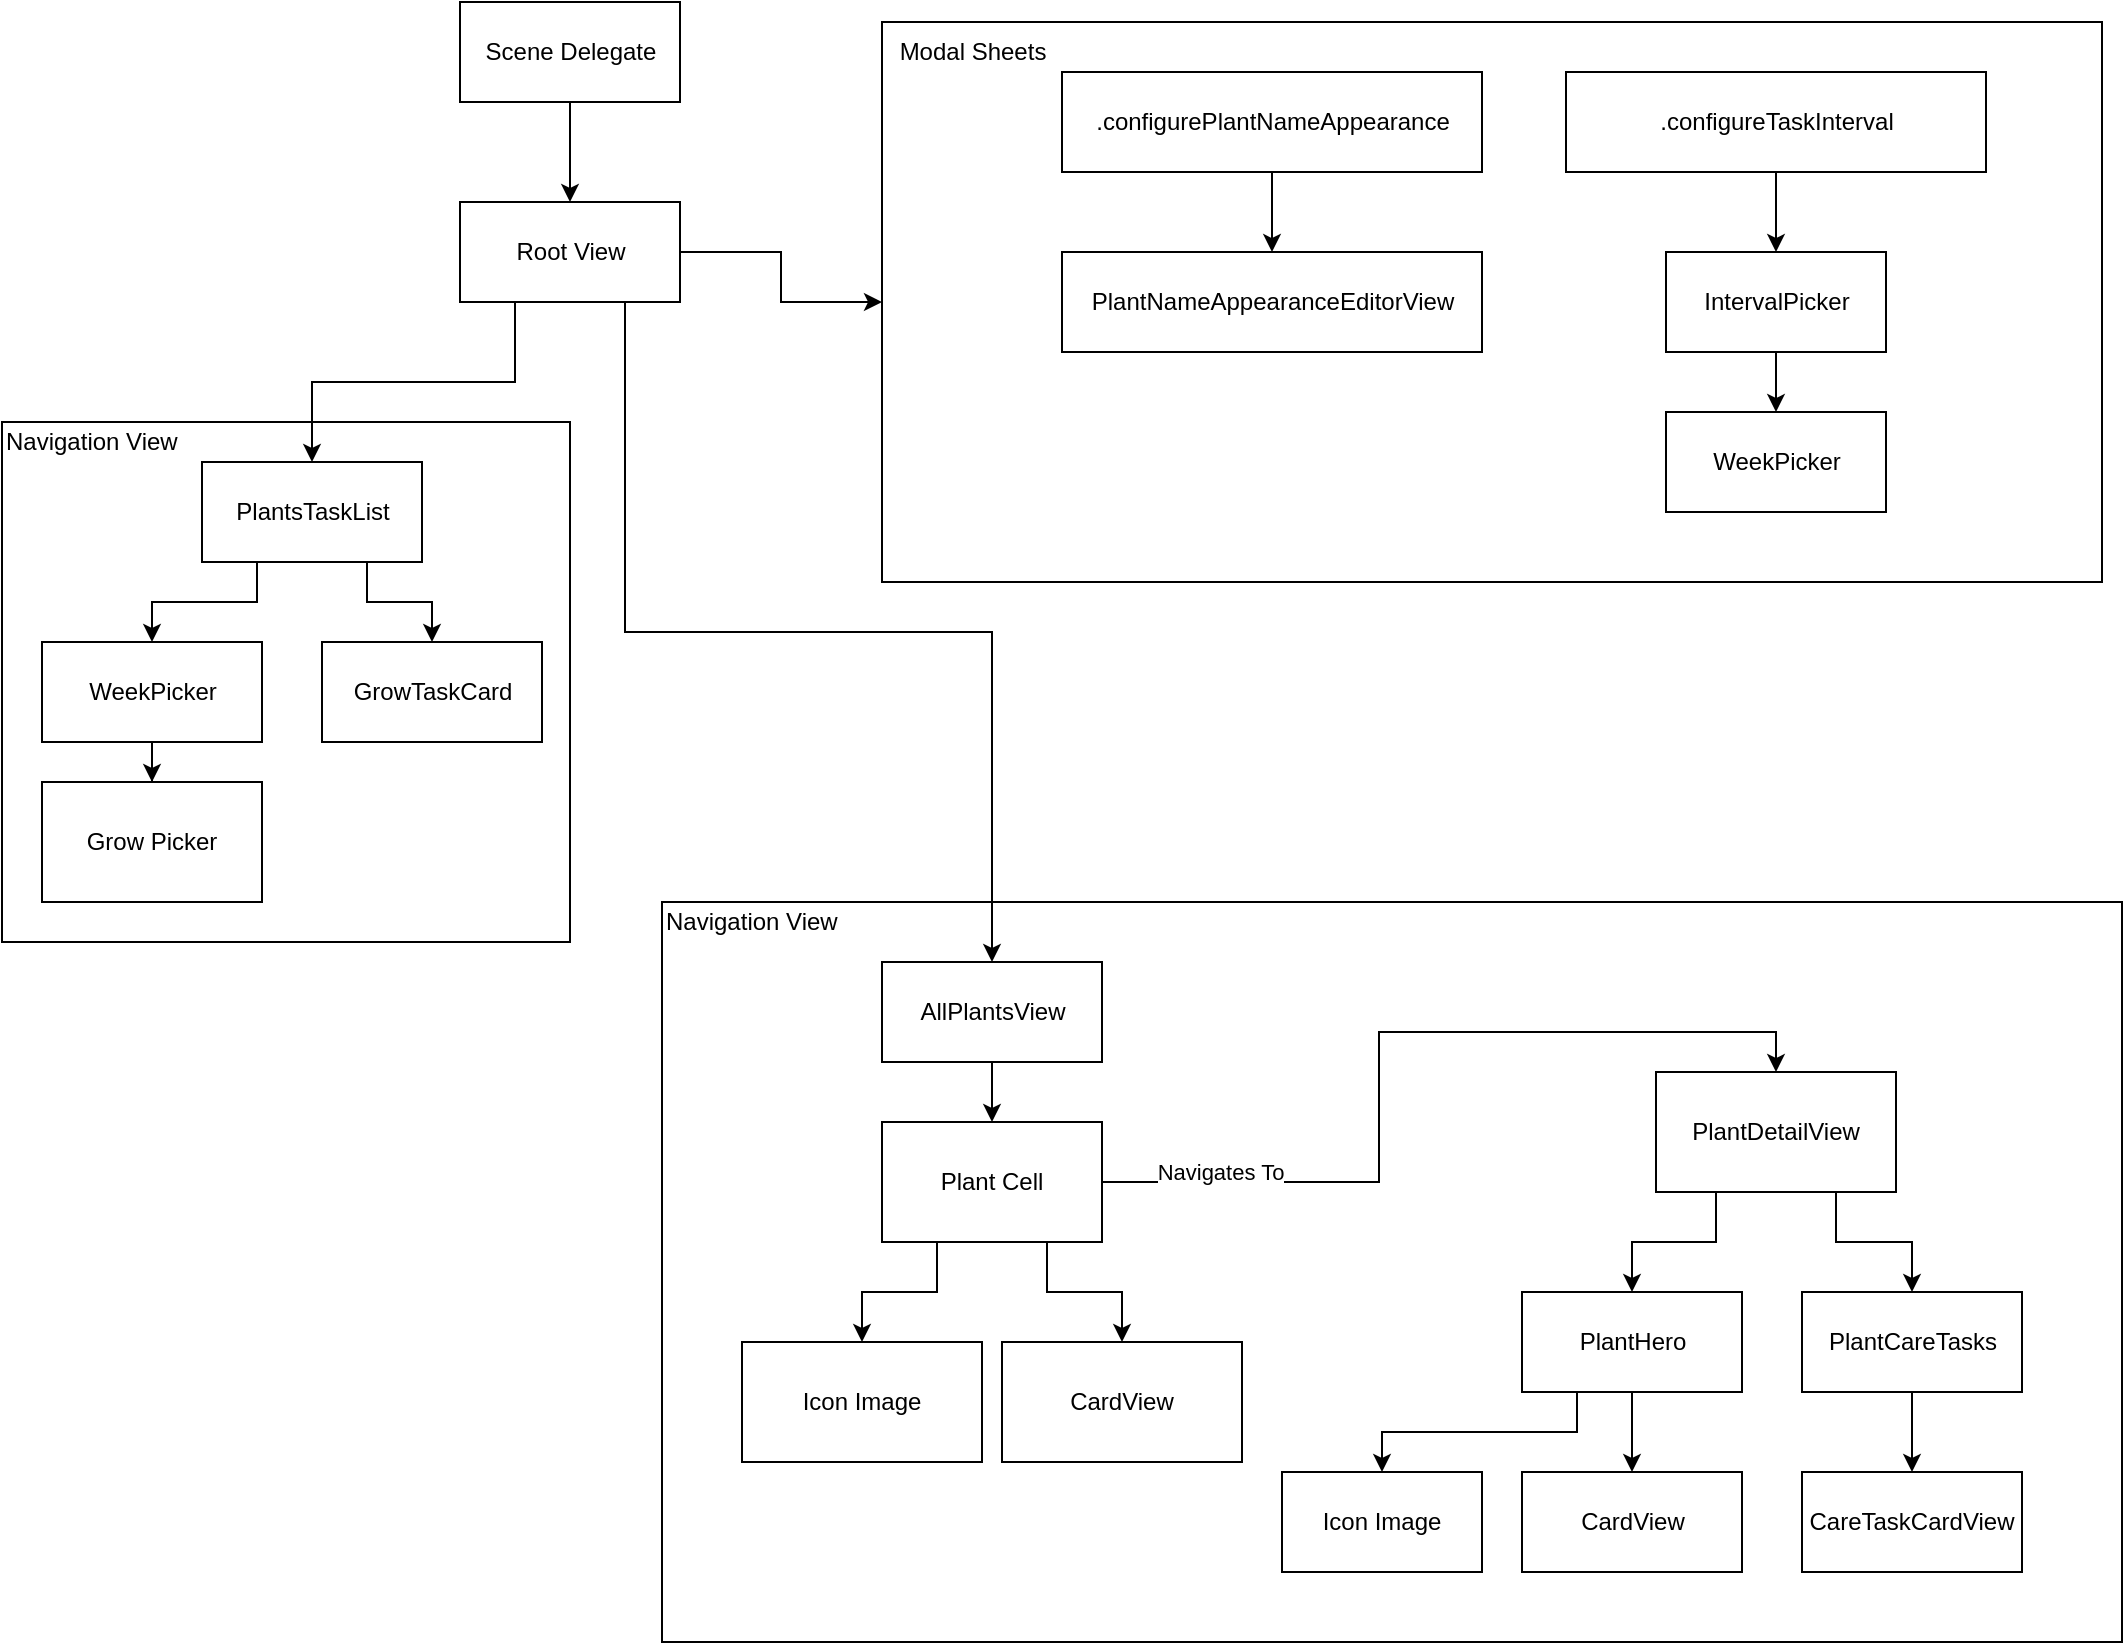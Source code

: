 <mxfile version="13.7.9" type="device"><diagram id="C5RBs43oDa-KdzZeNtuy" name="Page-1"><mxGraphModel dx="4209" dy="1731" grid="1" gridSize="10" guides="1" tooltips="1" connect="1" arrows="1" fold="1" page="1" pageScale="1" pageWidth="1100" pageHeight="850" math="0" shadow="0"><root><mxCell id="WIyWlLk6GJQsqaUBKTNV-0"/><mxCell id="WIyWlLk6GJQsqaUBKTNV-1" parent="WIyWlLk6GJQsqaUBKTNV-0"/><mxCell id="fs1BB6at3COdLmyFDDcv-45" value="" style="rounded=0;whiteSpace=wrap;html=1;" vertex="1" parent="WIyWlLk6GJQsqaUBKTNV-1"><mxGeometry x="460" y="20" width="610" height="280" as="geometry"/></mxCell><mxCell id="fs1BB6at3COdLmyFDDcv-14" value="" style="rounded=0;whiteSpace=wrap;html=1;" vertex="1" parent="WIyWlLk6GJQsqaUBKTNV-1"><mxGeometry x="350" y="460" width="730" height="370" as="geometry"/></mxCell><mxCell id="fs1BB6at3COdLmyFDDcv-13" value="" style="rounded=0;whiteSpace=wrap;html=1;" vertex="1" parent="WIyWlLk6GJQsqaUBKTNV-1"><mxGeometry x="20" y="220" width="284" height="260" as="geometry"/></mxCell><mxCell id="fs1BB6at3COdLmyFDDcv-2" style="edgeStyle=orthogonalEdgeStyle;rounded=0;orthogonalLoop=1;jettySize=auto;html=1;exitX=0.5;exitY=1;exitDx=0;exitDy=0;entryX=0.5;entryY=0;entryDx=0;entryDy=0;" edge="1" parent="WIyWlLk6GJQsqaUBKTNV-1" source="fs1BB6at3COdLmyFDDcv-0" target="fs1BB6at3COdLmyFDDcv-1"><mxGeometry relative="1" as="geometry"/></mxCell><mxCell id="fs1BB6at3COdLmyFDDcv-0" value="Scene Delegate" style="html=1;" vertex="1" parent="WIyWlLk6GJQsqaUBKTNV-1"><mxGeometry x="249" y="10" width="110" height="50" as="geometry"/></mxCell><mxCell id="fs1BB6at3COdLmyFDDcv-4" style="edgeStyle=orthogonalEdgeStyle;rounded=0;orthogonalLoop=1;jettySize=auto;html=1;exitX=0.25;exitY=1;exitDx=0;exitDy=0;entryX=0.5;entryY=0;entryDx=0;entryDy=0;" edge="1" parent="WIyWlLk6GJQsqaUBKTNV-1" source="fs1BB6at3COdLmyFDDcv-1" target="fs1BB6at3COdLmyFDDcv-3"><mxGeometry relative="1" as="geometry"/></mxCell><mxCell id="fs1BB6at3COdLmyFDDcv-27" style="edgeStyle=orthogonalEdgeStyle;rounded=0;orthogonalLoop=1;jettySize=auto;html=1;exitX=0.75;exitY=1;exitDx=0;exitDy=0;entryX=0.5;entryY=0;entryDx=0;entryDy=0;" edge="1" parent="WIyWlLk6GJQsqaUBKTNV-1" source="fs1BB6at3COdLmyFDDcv-1" target="fs1BB6at3COdLmyFDDcv-5"><mxGeometry relative="1" as="geometry"/></mxCell><mxCell id="fs1BB6at3COdLmyFDDcv-47" style="edgeStyle=orthogonalEdgeStyle;rounded=0;orthogonalLoop=1;jettySize=auto;html=1;exitX=1;exitY=0.5;exitDx=0;exitDy=0;entryX=0;entryY=0.5;entryDx=0;entryDy=0;" edge="1" parent="WIyWlLk6GJQsqaUBKTNV-1" source="fs1BB6at3COdLmyFDDcv-1" target="fs1BB6at3COdLmyFDDcv-45"><mxGeometry relative="1" as="geometry"/></mxCell><mxCell id="fs1BB6at3COdLmyFDDcv-1" value="Root View" style="html=1;" vertex="1" parent="WIyWlLk6GJQsqaUBKTNV-1"><mxGeometry x="249" y="110" width="110" height="50" as="geometry"/></mxCell><mxCell id="fs1BB6at3COdLmyFDDcv-10" style="edgeStyle=orthogonalEdgeStyle;rounded=0;orthogonalLoop=1;jettySize=auto;html=1;exitX=0.25;exitY=1;exitDx=0;exitDy=0;entryX=0.5;entryY=0;entryDx=0;entryDy=0;" edge="1" parent="WIyWlLk6GJQsqaUBKTNV-1" source="fs1BB6at3COdLmyFDDcv-3" target="fs1BB6at3COdLmyFDDcv-9"><mxGeometry relative="1" as="geometry"/></mxCell><mxCell id="fs1BB6at3COdLmyFDDcv-12" style="edgeStyle=orthogonalEdgeStyle;rounded=0;orthogonalLoop=1;jettySize=auto;html=1;exitX=0.75;exitY=1;exitDx=0;exitDy=0;entryX=0.5;entryY=0;entryDx=0;entryDy=0;" edge="1" parent="WIyWlLk6GJQsqaUBKTNV-1" source="fs1BB6at3COdLmyFDDcv-3" target="fs1BB6at3COdLmyFDDcv-11"><mxGeometry relative="1" as="geometry"/></mxCell><mxCell id="fs1BB6at3COdLmyFDDcv-3" value="PlantsTaskList" style="html=1;" vertex="1" parent="WIyWlLk6GJQsqaUBKTNV-1"><mxGeometry x="120" y="240" width="110" height="50" as="geometry"/></mxCell><mxCell id="fs1BB6at3COdLmyFDDcv-26" style="edgeStyle=orthogonalEdgeStyle;rounded=0;orthogonalLoop=1;jettySize=auto;html=1;exitX=0.5;exitY=1;exitDx=0;exitDy=0;" edge="1" parent="WIyWlLk6GJQsqaUBKTNV-1" source="fs1BB6at3COdLmyFDDcv-5" target="fs1BB6at3COdLmyFDDcv-25"><mxGeometry relative="1" as="geometry"/></mxCell><mxCell id="fs1BB6at3COdLmyFDDcv-5" value="AllPlantsView" style="html=1;" vertex="1" parent="WIyWlLk6GJQsqaUBKTNV-1"><mxGeometry x="460" y="490" width="110" height="50" as="geometry"/></mxCell><mxCell id="fs1BB6at3COdLmyFDDcv-24" style="edgeStyle=orthogonalEdgeStyle;rounded=0;orthogonalLoop=1;jettySize=auto;html=1;exitX=0.5;exitY=1;exitDx=0;exitDy=0;" edge="1" parent="WIyWlLk6GJQsqaUBKTNV-1" source="fs1BB6at3COdLmyFDDcv-9" target="fs1BB6at3COdLmyFDDcv-23"><mxGeometry relative="1" as="geometry"/></mxCell><mxCell id="fs1BB6at3COdLmyFDDcv-9" value="WeekPicker" style="html=1;" vertex="1" parent="WIyWlLk6GJQsqaUBKTNV-1"><mxGeometry x="40" y="330" width="110" height="50" as="geometry"/></mxCell><mxCell id="fs1BB6at3COdLmyFDDcv-11" value="GrowTaskCard" style="html=1;" vertex="1" parent="WIyWlLk6GJQsqaUBKTNV-1"><mxGeometry x="180" y="330" width="110" height="50" as="geometry"/></mxCell><mxCell id="fs1BB6at3COdLmyFDDcv-15" value="Navigation View" style="text;html=1;align=left;verticalAlign=middle;resizable=0;points=[];autosize=1;" vertex="1" parent="WIyWlLk6GJQsqaUBKTNV-1"><mxGeometry x="20" y="220" width="100" height="20" as="geometry"/></mxCell><mxCell id="fs1BB6at3COdLmyFDDcv-16" value="Navigation View" style="text;html=1;align=left;verticalAlign=middle;resizable=0;points=[];autosize=1;" vertex="1" parent="WIyWlLk6GJQsqaUBKTNV-1"><mxGeometry x="350" y="460" width="100" height="20" as="geometry"/></mxCell><mxCell id="fs1BB6at3COdLmyFDDcv-23" value="Grow Picker" style="rounded=0;whiteSpace=wrap;html=1;" vertex="1" parent="WIyWlLk6GJQsqaUBKTNV-1"><mxGeometry x="40" y="400" width="110" height="60" as="geometry"/></mxCell><mxCell id="fs1BB6at3COdLmyFDDcv-29" style="edgeStyle=orthogonalEdgeStyle;rounded=0;orthogonalLoop=1;jettySize=auto;html=1;exitX=0.25;exitY=1;exitDx=0;exitDy=0;entryX=0.5;entryY=0;entryDx=0;entryDy=0;" edge="1" parent="WIyWlLk6GJQsqaUBKTNV-1" source="fs1BB6at3COdLmyFDDcv-25" target="fs1BB6at3COdLmyFDDcv-28"><mxGeometry relative="1" as="geometry"/></mxCell><mxCell id="fs1BB6at3COdLmyFDDcv-31" style="edgeStyle=orthogonalEdgeStyle;rounded=0;orthogonalLoop=1;jettySize=auto;html=1;exitX=0.75;exitY=1;exitDx=0;exitDy=0;entryX=0.5;entryY=0;entryDx=0;entryDy=0;" edge="1" parent="WIyWlLk6GJQsqaUBKTNV-1" source="fs1BB6at3COdLmyFDDcv-25" target="fs1BB6at3COdLmyFDDcv-30"><mxGeometry relative="1" as="geometry"/></mxCell><mxCell id="fs1BB6at3COdLmyFDDcv-33" style="edgeStyle=orthogonalEdgeStyle;rounded=0;orthogonalLoop=1;jettySize=auto;html=1;exitX=1;exitY=0.5;exitDx=0;exitDy=0;entryX=0.5;entryY=0;entryDx=0;entryDy=0;" edge="1" parent="WIyWlLk6GJQsqaUBKTNV-1" source="fs1BB6at3COdLmyFDDcv-25" target="fs1BB6at3COdLmyFDDcv-32"><mxGeometry relative="1" as="geometry"/></mxCell><mxCell id="fs1BB6at3COdLmyFDDcv-34" value="Navigates To" style="edgeLabel;html=1;align=center;verticalAlign=middle;resizable=0;points=[];" vertex="1" connectable="0" parent="fs1BB6at3COdLmyFDDcv-33"><mxGeometry x="-0.805" y="-1" relative="1" as="geometry"><mxPoint x="17" y="-6" as="offset"/></mxGeometry></mxCell><mxCell id="fs1BB6at3COdLmyFDDcv-25" value="Plant Cell" style="rounded=0;whiteSpace=wrap;html=1;" vertex="1" parent="WIyWlLk6GJQsqaUBKTNV-1"><mxGeometry x="460" y="570" width="110" height="60" as="geometry"/></mxCell><mxCell id="fs1BB6at3COdLmyFDDcv-28" value="Icon Image" style="rounded=0;whiteSpace=wrap;html=1;" vertex="1" parent="WIyWlLk6GJQsqaUBKTNV-1"><mxGeometry x="390" y="680" width="120" height="60" as="geometry"/></mxCell><mxCell id="fs1BB6at3COdLmyFDDcv-30" value="CardView" style="rounded=0;whiteSpace=wrap;html=1;" vertex="1" parent="WIyWlLk6GJQsqaUBKTNV-1"><mxGeometry x="520" y="680" width="120" height="60" as="geometry"/></mxCell><mxCell id="fs1BB6at3COdLmyFDDcv-37" style="edgeStyle=orthogonalEdgeStyle;rounded=0;orthogonalLoop=1;jettySize=auto;html=1;exitX=0.25;exitY=1;exitDx=0;exitDy=0;entryX=0.5;entryY=0;entryDx=0;entryDy=0;" edge="1" parent="WIyWlLk6GJQsqaUBKTNV-1" source="fs1BB6at3COdLmyFDDcv-32" target="fs1BB6at3COdLmyFDDcv-35"><mxGeometry relative="1" as="geometry"/></mxCell><mxCell id="fs1BB6at3COdLmyFDDcv-38" style="edgeStyle=orthogonalEdgeStyle;rounded=0;orthogonalLoop=1;jettySize=auto;html=1;exitX=0.75;exitY=1;exitDx=0;exitDy=0;" edge="1" parent="WIyWlLk6GJQsqaUBKTNV-1" source="fs1BB6at3COdLmyFDDcv-32" target="fs1BB6at3COdLmyFDDcv-36"><mxGeometry relative="1" as="geometry"/></mxCell><mxCell id="fs1BB6at3COdLmyFDDcv-32" value="PlantDetailView" style="rounded=0;whiteSpace=wrap;html=1;" vertex="1" parent="WIyWlLk6GJQsqaUBKTNV-1"><mxGeometry x="847" y="545" width="120" height="60" as="geometry"/></mxCell><mxCell id="fs1BB6at3COdLmyFDDcv-42" style="edgeStyle=orthogonalEdgeStyle;rounded=0;orthogonalLoop=1;jettySize=auto;html=1;exitX=0.5;exitY=1;exitDx=0;exitDy=0;entryX=0.5;entryY=0;entryDx=0;entryDy=0;" edge="1" parent="WIyWlLk6GJQsqaUBKTNV-1" source="fs1BB6at3COdLmyFDDcv-35" target="fs1BB6at3COdLmyFDDcv-41"><mxGeometry relative="1" as="geometry"/></mxCell><mxCell id="fs1BB6at3COdLmyFDDcv-44" style="edgeStyle=orthogonalEdgeStyle;rounded=0;orthogonalLoop=1;jettySize=auto;html=1;exitX=0.25;exitY=1;exitDx=0;exitDy=0;entryX=0.5;entryY=0;entryDx=0;entryDy=0;" edge="1" parent="WIyWlLk6GJQsqaUBKTNV-1" source="fs1BB6at3COdLmyFDDcv-35" target="fs1BB6at3COdLmyFDDcv-43"><mxGeometry relative="1" as="geometry"/></mxCell><mxCell id="fs1BB6at3COdLmyFDDcv-35" value="PlantHero" style="html=1;" vertex="1" parent="WIyWlLk6GJQsqaUBKTNV-1"><mxGeometry x="780" y="655" width="110" height="50" as="geometry"/></mxCell><mxCell id="fs1BB6at3COdLmyFDDcv-40" style="edgeStyle=orthogonalEdgeStyle;rounded=0;orthogonalLoop=1;jettySize=auto;html=1;exitX=0.5;exitY=1;exitDx=0;exitDy=0;" edge="1" parent="WIyWlLk6GJQsqaUBKTNV-1" source="fs1BB6at3COdLmyFDDcv-36" target="fs1BB6at3COdLmyFDDcv-39"><mxGeometry relative="1" as="geometry"/></mxCell><mxCell id="fs1BB6at3COdLmyFDDcv-36" value="PlantCareTasks" style="html=1;" vertex="1" parent="WIyWlLk6GJQsqaUBKTNV-1"><mxGeometry x="920" y="655" width="110" height="50" as="geometry"/></mxCell><mxCell id="fs1BB6at3COdLmyFDDcv-39" value="CareTaskCardView" style="rounded=0;whiteSpace=wrap;html=1;" vertex="1" parent="WIyWlLk6GJQsqaUBKTNV-1"><mxGeometry x="920" y="745" width="110" height="50" as="geometry"/></mxCell><mxCell id="fs1BB6at3COdLmyFDDcv-41" value="CardView" style="html=1;" vertex="1" parent="WIyWlLk6GJQsqaUBKTNV-1"><mxGeometry x="780" y="745" width="110" height="50" as="geometry"/></mxCell><mxCell id="fs1BB6at3COdLmyFDDcv-43" value="Icon Image" style="rounded=0;whiteSpace=wrap;html=1;" vertex="1" parent="WIyWlLk6GJQsqaUBKTNV-1"><mxGeometry x="660" y="745" width="100" height="50" as="geometry"/></mxCell><mxCell id="fs1BB6at3COdLmyFDDcv-46" value="Modal Sheets" style="text;html=1;align=center;verticalAlign=middle;resizable=0;points=[];autosize=1;" vertex="1" parent="WIyWlLk6GJQsqaUBKTNV-1"><mxGeometry x="460" y="25" width="90" height="20" as="geometry"/></mxCell><mxCell id="fs1BB6at3COdLmyFDDcv-48" value="PlantNameAppearanceEditorView" style="html=1;" vertex="1" parent="WIyWlLk6GJQsqaUBKTNV-1"><mxGeometry x="550" y="135" width="210" height="50" as="geometry"/></mxCell><mxCell id="fs1BB6at3COdLmyFDDcv-51" style="edgeStyle=orthogonalEdgeStyle;rounded=0;orthogonalLoop=1;jettySize=auto;html=1;exitX=0.5;exitY=1;exitDx=0;exitDy=0;entryX=0.5;entryY=0;entryDx=0;entryDy=0;" edge="1" parent="WIyWlLk6GJQsqaUBKTNV-1" source="fs1BB6at3COdLmyFDDcv-49" target="fs1BB6at3COdLmyFDDcv-50"><mxGeometry relative="1" as="geometry"/></mxCell><mxCell id="fs1BB6at3COdLmyFDDcv-49" value="IntervalPicker" style="html=1;" vertex="1" parent="WIyWlLk6GJQsqaUBKTNV-1"><mxGeometry x="852" y="135" width="110" height="50" as="geometry"/></mxCell><mxCell id="fs1BB6at3COdLmyFDDcv-50" value="WeekPicker" style="html=1;" vertex="1" parent="WIyWlLk6GJQsqaUBKTNV-1"><mxGeometry x="852" y="215" width="110" height="50" as="geometry"/></mxCell><mxCell id="fs1BB6at3COdLmyFDDcv-56" style="edgeStyle=orthogonalEdgeStyle;rounded=0;orthogonalLoop=1;jettySize=auto;html=1;exitX=0.5;exitY=1;exitDx=0;exitDy=0;entryX=0.5;entryY=0;entryDx=0;entryDy=0;" edge="1" parent="WIyWlLk6GJQsqaUBKTNV-1" source="fs1BB6at3COdLmyFDDcv-55" target="fs1BB6at3COdLmyFDDcv-48"><mxGeometry relative="1" as="geometry"/></mxCell><mxCell id="fs1BB6at3COdLmyFDDcv-55" value=".configurePlantNameAppearance" style="html=1;" vertex="1" parent="WIyWlLk6GJQsqaUBKTNV-1"><mxGeometry x="550" y="45" width="210" height="50" as="geometry"/></mxCell><mxCell id="fs1BB6at3COdLmyFDDcv-58" style="edgeStyle=orthogonalEdgeStyle;rounded=0;orthogonalLoop=1;jettySize=auto;html=1;exitX=0.5;exitY=1;exitDx=0;exitDy=0;entryX=0.5;entryY=0;entryDx=0;entryDy=0;" edge="1" parent="WIyWlLk6GJQsqaUBKTNV-1" source="fs1BB6at3COdLmyFDDcv-57" target="fs1BB6at3COdLmyFDDcv-49"><mxGeometry relative="1" as="geometry"/></mxCell><mxCell id="fs1BB6at3COdLmyFDDcv-57" value=".configureTaskInterval" style="html=1;" vertex="1" parent="WIyWlLk6GJQsqaUBKTNV-1"><mxGeometry x="802" y="45" width="210" height="50" as="geometry"/></mxCell></root></mxGraphModel></diagram></mxfile>